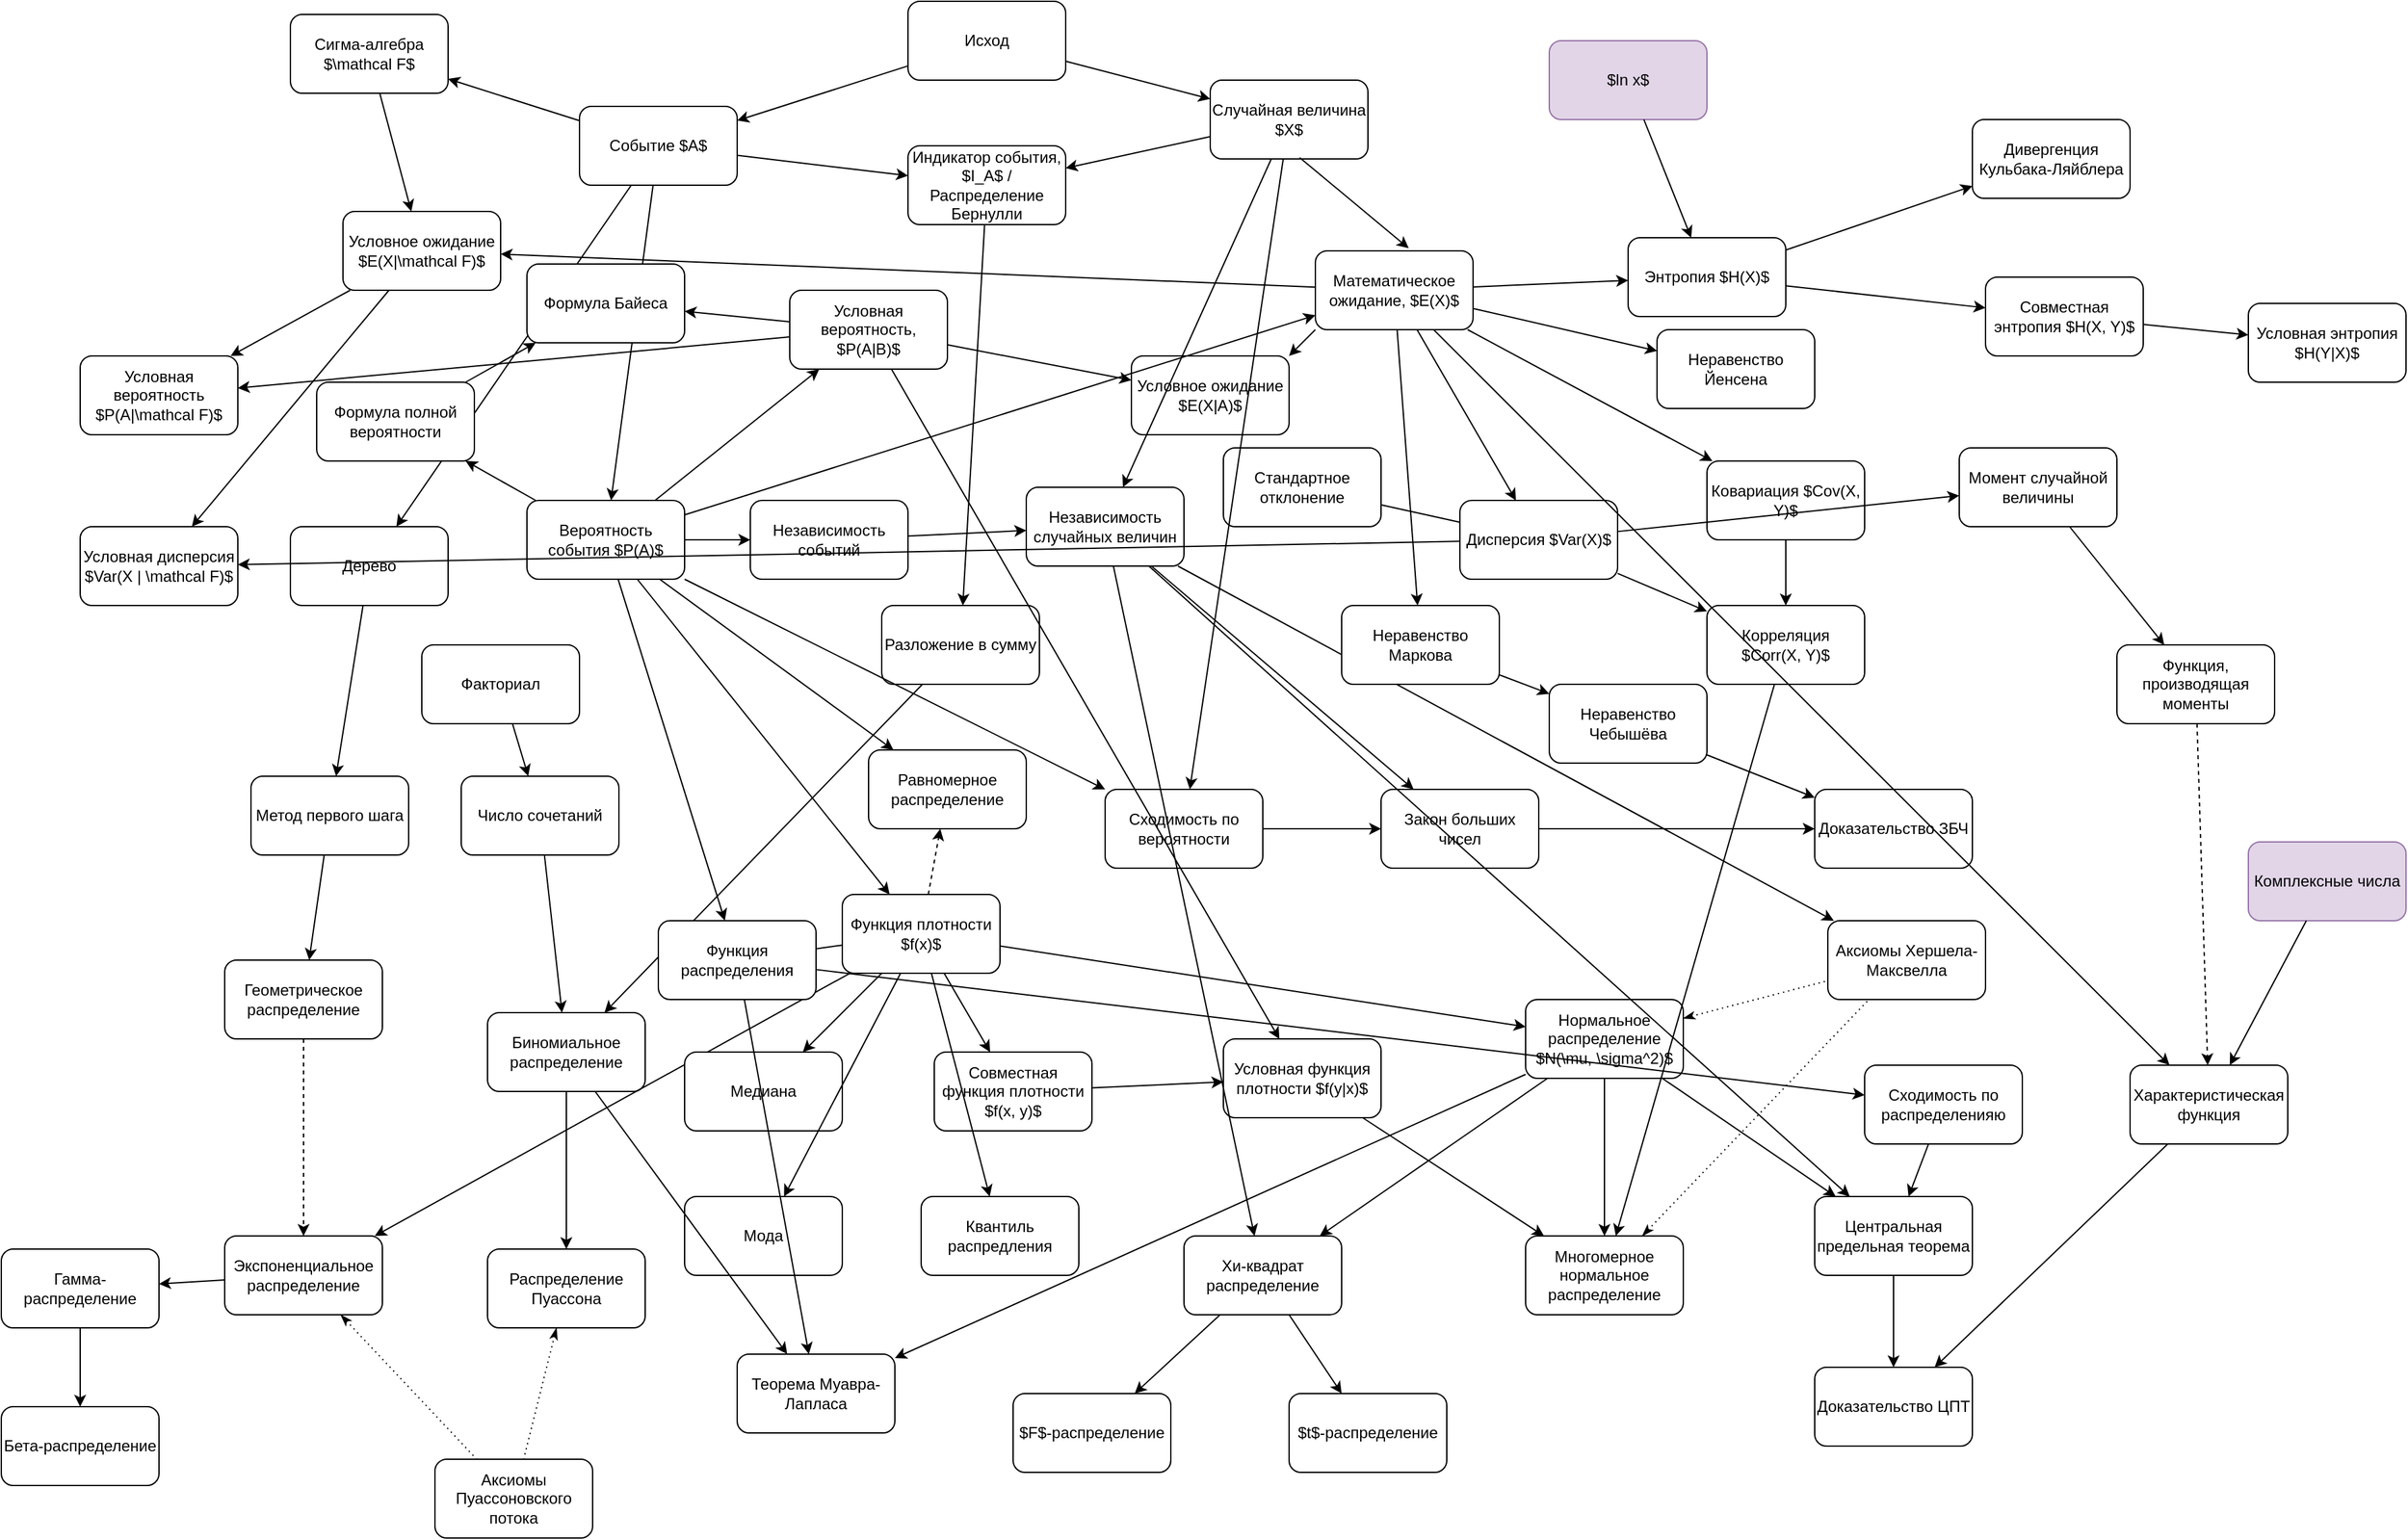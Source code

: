 <mxfile version="14.6.13" type="device"><diagram name="Page-1" id="42789a77-a242-8287-6e28-9cd8cfd52e62"><mxGraphModel dx="3438" dy="853" grid="1" gridSize="10" guides="1" tooltips="1" connect="1" arrows="1" fold="1" page="1" pageScale="1" pageWidth="2336" pageHeight="1654" background="#ffffff" math="0" shadow="0"><root><mxCell id="0"/><mxCell id="1" parent="0"/><mxCell id="bSrg5COY_HBtnpbsd96A-5" style="rounded=0;orthogonalLoop=1;jettySize=auto;html=1;" parent="1" source="bSrg5COY_HBtnpbsd96A-1" target="bSrg5COY_HBtnpbsd96A-2" edge="1"><mxGeometry relative="1" as="geometry"/></mxCell><mxCell id="bSrg5COY_HBtnpbsd96A-7" style="edgeStyle=none;rounded=0;orthogonalLoop=1;jettySize=auto;html=1;" parent="1" source="bSrg5COY_HBtnpbsd96A-1" target="bSrg5COY_HBtnpbsd96A-3" edge="1"><mxGeometry relative="1" as="geometry"/></mxCell><mxCell id="bSrg5COY_HBtnpbsd96A-1" value="Исход" style="rounded=1;whiteSpace=wrap;html=1;" parent="1" vertex="1"><mxGeometry x="500" y="440" width="120" height="60" as="geometry"/></mxCell><mxCell id="bSrg5COY_HBtnpbsd96A-2" value="Событие $A$" style="rounded=1;whiteSpace=wrap;html=1;" parent="1" vertex="1"><mxGeometry x="250" y="520" width="120" height="60" as="geometry"/></mxCell><mxCell id="bSrg5COY_HBtnpbsd96A-3" value="Случайная величина $X$" style="rounded=1;whiteSpace=wrap;html=1;" parent="1" vertex="1"><mxGeometry x="730" y="500" width="120" height="60" as="geometry"/></mxCell><mxCell id="bSrg5COY_HBtnpbsd96A-8" value="Математическое ожидание, $E(X)$" style="rounded=1;whiteSpace=wrap;html=1;" parent="1" vertex="1"><mxGeometry x="810" y="630" width="120" height="60" as="geometry"/></mxCell><mxCell id="bSrg5COY_HBtnpbsd96A-47" style="edgeStyle=none;rounded=0;orthogonalLoop=1;jettySize=auto;html=1;" parent="1" source="bSrg5COY_HBtnpbsd96A-9" target="bSrg5COY_HBtnpbsd96A-43" edge="1"><mxGeometry relative="1" as="geometry"/></mxCell><mxCell id="bSrg5COY_HBtnpbsd96A-9" value="Вероятность события $P(A)$" style="rounded=1;whiteSpace=wrap;html=1;" parent="1" vertex="1"><mxGeometry x="210" y="820" width="120" height="60" as="geometry"/></mxCell><mxCell id="bSrg5COY_HBtnpbsd96A-10" value="Дерево" style="rounded=1;whiteSpace=wrap;html=1;" parent="1" vertex="1"><mxGeometry x="30" y="840" width="120" height="60" as="geometry"/></mxCell><mxCell id="bSrg5COY_HBtnpbsd96A-11" value="Условная вероятность, $P(A|B)$" style="rounded=1;whiteSpace=wrap;html=1;" parent="1" vertex="1"><mxGeometry x="410" y="660" width="120" height="60" as="geometry"/></mxCell><mxCell id="bSrg5COY_HBtnpbsd96A-12" value="Метод первого шага" style="rounded=1;whiteSpace=wrap;html=1;" parent="1" vertex="1"><mxGeometry y="1030" width="120" height="60" as="geometry"/></mxCell><mxCell id="bSrg5COY_HBtnpbsd96A-13" value="" style="endArrow=classic;html=1;" parent="1" source="bSrg5COY_HBtnpbsd96A-10" target="bSrg5COY_HBtnpbsd96A-12" edge="1"><mxGeometry width="50" height="50" relative="1" as="geometry"><mxPoint x="510" y="800" as="sourcePoint"/><mxPoint x="560" y="750" as="targetPoint"/></mxGeometry></mxCell><mxCell id="bSrg5COY_HBtnpbsd96A-14" value="" style="endArrow=classic;html=1;" parent="1" source="bSrg5COY_HBtnpbsd96A-2" target="bSrg5COY_HBtnpbsd96A-9" edge="1"><mxGeometry width="50" height="50" relative="1" as="geometry"><mxPoint x="490" y="800" as="sourcePoint"/><mxPoint x="540" y="750" as="targetPoint"/></mxGeometry></mxCell><mxCell id="bSrg5COY_HBtnpbsd96A-16" value="" style="endArrow=classic;html=1;" parent="1" source="bSrg5COY_HBtnpbsd96A-9" target="bSrg5COY_HBtnpbsd96A-11" edge="1"><mxGeometry width="50" height="50" relative="1" as="geometry"><mxPoint x="420" y="780" as="sourcePoint"/><mxPoint x="470" y="730" as="targetPoint"/></mxGeometry></mxCell><mxCell id="bSrg5COY_HBtnpbsd96A-17" value="" style="endArrow=classic;html=1;exitX=0.567;exitY=0.983;exitDx=0;exitDy=0;exitPerimeter=0;entryX=0.592;entryY=-0.033;entryDx=0;entryDy=0;entryPerimeter=0;" parent="1" source="bSrg5COY_HBtnpbsd96A-3" target="bSrg5COY_HBtnpbsd96A-8" edge="1"><mxGeometry width="50" height="50" relative="1" as="geometry"><mxPoint x="400" y="780" as="sourcePoint"/><mxPoint x="450" y="730" as="targetPoint"/></mxGeometry></mxCell><mxCell id="bSrg5COY_HBtnpbsd96A-18" value="Индикатор события, $I_A$ / Распределение Бернулли" style="rounded=1;whiteSpace=wrap;html=1;" parent="1" vertex="1"><mxGeometry x="500" y="550" width="120" height="60" as="geometry"/></mxCell><mxCell id="bSrg5COY_HBtnpbsd96A-19" value="" style="endArrow=classic;html=1;" parent="1" source="bSrg5COY_HBtnpbsd96A-2" target="bSrg5COY_HBtnpbsd96A-18" edge="1"><mxGeometry width="50" height="50" relative="1" as="geometry"><mxPoint x="400" y="760" as="sourcePoint"/><mxPoint x="450" y="710" as="targetPoint"/></mxGeometry></mxCell><mxCell id="bSrg5COY_HBtnpbsd96A-20" value="" style="endArrow=classic;html=1;" parent="1" source="bSrg5COY_HBtnpbsd96A-3" target="bSrg5COY_HBtnpbsd96A-18" edge="1"><mxGeometry width="50" height="50" relative="1" as="geometry"><mxPoint x="400" y="760" as="sourcePoint"/><mxPoint x="650" y="600" as="targetPoint"/></mxGeometry></mxCell><mxCell id="bSrg5COY_HBtnpbsd96A-21" value="Разложение в сумму" style="rounded=1;whiteSpace=wrap;html=1;" parent="1" vertex="1"><mxGeometry x="480" y="900" width="120" height="60" as="geometry"/></mxCell><mxCell id="bSrg5COY_HBtnpbsd96A-22" value="" style="endArrow=classic;html=1;" parent="1" source="bSrg5COY_HBtnpbsd96A-18" target="bSrg5COY_HBtnpbsd96A-21" edge="1"><mxGeometry width="50" height="50" relative="1" as="geometry"><mxPoint x="410" y="750" as="sourcePoint"/><mxPoint x="460" y="700" as="targetPoint"/></mxGeometry></mxCell><mxCell id="bSrg5COY_HBtnpbsd96A-23" value="Условное ожидание $E(X|A)$" style="rounded=1;whiteSpace=wrap;html=1;" parent="1" vertex="1"><mxGeometry x="670" y="710" width="120" height="60" as="geometry"/></mxCell><mxCell id="bSrg5COY_HBtnpbsd96A-24" value="" style="endArrow=classic;html=1;" parent="1" source="bSrg5COY_HBtnpbsd96A-11" target="bSrg5COY_HBtnpbsd96A-23" edge="1"><mxGeometry width="50" height="50" relative="1" as="geometry"><mxPoint x="440" y="720" as="sourcePoint"/><mxPoint x="490" y="670" as="targetPoint"/></mxGeometry></mxCell><mxCell id="bSrg5COY_HBtnpbsd96A-25" value="" style="endArrow=classic;html=1;exitX=0;exitY=1;exitDx=0;exitDy=0;entryX=1;entryY=0;entryDx=0;entryDy=0;" parent="1" source="bSrg5COY_HBtnpbsd96A-8" target="bSrg5COY_HBtnpbsd96A-23" edge="1"><mxGeometry width="50" height="50" relative="1" as="geometry"><mxPoint x="440" y="720" as="sourcePoint"/><mxPoint x="710" y="780" as="targetPoint"/></mxGeometry></mxCell><mxCell id="bSrg5COY_HBtnpbsd96A-26" value="Сигма-алгебра $\mathcal F$" style="rounded=1;whiteSpace=wrap;html=1;" parent="1" vertex="1"><mxGeometry x="30" y="450" width="120" height="60" as="geometry"/></mxCell><mxCell id="bSrg5COY_HBtnpbsd96A-27" value="" style="endArrow=classic;html=1;" parent="1" source="bSrg5COY_HBtnpbsd96A-2" target="bSrg5COY_HBtnpbsd96A-26" edge="1"><mxGeometry width="50" height="50" relative="1" as="geometry"><mxPoint x="420" y="710" as="sourcePoint"/><mxPoint x="470" y="660" as="targetPoint"/></mxGeometry></mxCell><mxCell id="bSrg5COY_HBtnpbsd96A-28" value="Дисперсия $Var(X)$" style="rounded=1;whiteSpace=wrap;html=1;" parent="1" vertex="1"><mxGeometry x="920" y="820" width="120" height="60" as="geometry"/></mxCell><mxCell id="bSrg5COY_HBtnpbsd96A-51" style="edgeStyle=none;rounded=0;orthogonalLoop=1;jettySize=auto;html=1;" parent="1" source="bSrg5COY_HBtnpbsd96A-29" target="bSrg5COY_HBtnpbsd96A-52" edge="1"><mxGeometry relative="1" as="geometry"><mxPoint x="1260" y="750" as="targetPoint"/></mxGeometry></mxCell><mxCell id="bSrg5COY_HBtnpbsd96A-55" style="edgeStyle=none;rounded=0;orthogonalLoop=1;jettySize=auto;html=1;" parent="1" source="bSrg5COY_HBtnpbsd96A-29" target="bSrg5COY_HBtnpbsd96A-56" edge="1"><mxGeometry relative="1" as="geometry"><mxPoint x="1380" y="690" as="targetPoint"/></mxGeometry></mxCell><mxCell id="bSrg5COY_HBtnpbsd96A-29" value="Энтропия $H(X)$" style="rounded=1;whiteSpace=wrap;html=1;" parent="1" vertex="1"><mxGeometry x="1048" y="620" width="120" height="60" as="geometry"/></mxCell><mxCell id="bSrg5COY_HBtnpbsd96A-30" value="" style="endArrow=classic;html=1;" parent="1" source="bSrg5COY_HBtnpbsd96A-8" target="bSrg5COY_HBtnpbsd96A-29" edge="1"><mxGeometry width="50" height="50" relative="1" as="geometry"><mxPoint x="1020" y="780" as="sourcePoint"/><mxPoint x="1130" y="650" as="targetPoint"/></mxGeometry></mxCell><mxCell id="bSrg5COY_HBtnpbsd96A-32" value="Ковариация $Cov(X, Y)$" style="rounded=1;whiteSpace=wrap;html=1;" parent="1" vertex="1"><mxGeometry x="1108" y="790" width="120" height="60" as="geometry"/></mxCell><mxCell id="bSrg5COY_HBtnpbsd96A-33" value="" style="endArrow=classic;html=1;" parent="1" source="bSrg5COY_HBtnpbsd96A-8" target="bSrg5COY_HBtnpbsd96A-32" edge="1"><mxGeometry width="50" height="50" relative="1" as="geometry"><mxPoint x="880" y="760" as="sourcePoint"/><mxPoint x="930" y="710" as="targetPoint"/></mxGeometry></mxCell><mxCell id="bSrg5COY_HBtnpbsd96A-34" value="Корреляция &lt;br&gt;$Corr(X, Y)$" style="rounded=1;whiteSpace=wrap;html=1;" parent="1" vertex="1"><mxGeometry x="1108" y="900" width="120" height="60" as="geometry"/></mxCell><mxCell id="bSrg5COY_HBtnpbsd96A-35" value="" style="endArrow=classic;html=1;" parent="1" source="bSrg5COY_HBtnpbsd96A-28" target="bSrg5COY_HBtnpbsd96A-34" edge="1"><mxGeometry width="50" height="50" relative="1" as="geometry"><mxPoint x="880" y="750" as="sourcePoint"/><mxPoint x="930" y="700" as="targetPoint"/></mxGeometry></mxCell><mxCell id="bSrg5COY_HBtnpbsd96A-36" value="" style="endArrow=classic;html=1;" parent="1" source="bSrg5COY_HBtnpbsd96A-32" target="bSrg5COY_HBtnpbsd96A-34" edge="1"><mxGeometry width="50" height="50" relative="1" as="geometry"><mxPoint x="880" y="760" as="sourcePoint"/><mxPoint x="930" y="710" as="targetPoint"/></mxGeometry></mxCell><mxCell id="bSrg5COY_HBtnpbsd96A-37" value="Стандартное отклонение" style="rounded=1;whiteSpace=wrap;html=1;" parent="1" vertex="1"><mxGeometry x="740" y="780" width="120" height="60" as="geometry"/></mxCell><mxCell id="bSrg5COY_HBtnpbsd96A-39" value="" style="endArrow=none;html=1;" parent="1" source="bSrg5COY_HBtnpbsd96A-37" target="bSrg5COY_HBtnpbsd96A-28" edge="1"><mxGeometry width="50" height="50" relative="1" as="geometry"><mxPoint x="1070" y="670" as="sourcePoint"/><mxPoint x="1120" y="620" as="targetPoint"/></mxGeometry></mxCell><mxCell id="bSrg5COY_HBtnpbsd96A-40" value="Независимость событий" style="rounded=1;whiteSpace=wrap;html=1;" parent="1" vertex="1"><mxGeometry x="380" y="820" width="120" height="60" as="geometry"/></mxCell><mxCell id="bSrg5COY_HBtnpbsd96A-41" value="" style="endArrow=classic;html=1;" parent="1" source="bSrg5COY_HBtnpbsd96A-9" target="bSrg5COY_HBtnpbsd96A-40" edge="1"><mxGeometry width="50" height="50" relative="1" as="geometry"><mxPoint x="490" y="860" as="sourcePoint"/><mxPoint x="540" y="810" as="targetPoint"/></mxGeometry></mxCell><mxCell id="bSrg5COY_HBtnpbsd96A-42" value="" style="endArrow=classic;html=1;" parent="1" source="bSrg5COY_HBtnpbsd96A-2" target="bSrg5COY_HBtnpbsd96A-10" edge="1"><mxGeometry width="50" height="50" relative="1" as="geometry"><mxPoint x="480" y="850" as="sourcePoint"/><mxPoint x="530" y="800" as="targetPoint"/></mxGeometry></mxCell><mxCell id="bSrg5COY_HBtnpbsd96A-43" value="Функция плотности $f(x)$" style="rounded=1;whiteSpace=wrap;html=1;" parent="1" vertex="1"><mxGeometry x="450" y="1120" width="120" height="60" as="geometry"/></mxCell><mxCell id="bSrg5COY_HBtnpbsd96A-49" style="edgeStyle=none;rounded=0;orthogonalLoop=1;jettySize=auto;html=1;" parent="1" source="bSrg5COY_HBtnpbsd96A-44" target="bSrg5COY_HBtnpbsd96A-45" edge="1"><mxGeometry relative="1" as="geometry"><mxPoint x="790" y="1260" as="targetPoint"/></mxGeometry></mxCell><mxCell id="bSrg5COY_HBtnpbsd96A-44" value="Совместная функция плотности $f(x, y)$" style="rounded=1;whiteSpace=wrap;html=1;" parent="1" vertex="1"><mxGeometry x="520" y="1240" width="120" height="60" as="geometry"/></mxCell><mxCell id="bSrg5COY_HBtnpbsd96A-45" value="Условная функция плотности $f(y|x)$" style="rounded=1;whiteSpace=wrap;html=1;" parent="1" vertex="1"><mxGeometry x="740" y="1230" width="120" height="60" as="geometry"/></mxCell><mxCell id="bSrg5COY_HBtnpbsd96A-46" value="" style="endArrow=classic;html=1;" parent="1" source="bSrg5COY_HBtnpbsd96A-43" target="bSrg5COY_HBtnpbsd96A-44" edge="1"><mxGeometry width="50" height="50" relative="1" as="geometry"><mxPoint x="610" y="1030" as="sourcePoint"/><mxPoint x="660" y="980" as="targetPoint"/></mxGeometry></mxCell><mxCell id="bSrg5COY_HBtnpbsd96A-53" style="edgeStyle=none;rounded=0;orthogonalLoop=1;jettySize=auto;html=1;" parent="1" source="bSrg5COY_HBtnpbsd96A-52" target="bSrg5COY_HBtnpbsd96A-54" edge="1"><mxGeometry relative="1" as="geometry"><mxPoint x="1320" y="850" as="targetPoint"/></mxGeometry></mxCell><mxCell id="bSrg5COY_HBtnpbsd96A-52" value="Совместная энтропия $H(X, Y)$" style="rounded=1;whiteSpace=wrap;html=1;" parent="1" vertex="1"><mxGeometry x="1320" y="650" width="120" height="60" as="geometry"/></mxCell><mxCell id="bSrg5COY_HBtnpbsd96A-54" value="Условная энтропия $H(Y|X)$" style="rounded=1;whiteSpace=wrap;html=1;" parent="1" vertex="1"><mxGeometry x="1520" y="670" width="120" height="60" as="geometry"/></mxCell><mxCell id="bSrg5COY_HBtnpbsd96A-56" value="Дивергенция Кульбака-Ляйблера" style="rounded=1;whiteSpace=wrap;html=1;" parent="1" vertex="1"><mxGeometry x="1310" y="530" width="120" height="60" as="geometry"/></mxCell><mxCell id="bSrg5COY_HBtnpbsd96A-66" style="edgeStyle=none;rounded=0;orthogonalLoop=1;jettySize=auto;html=1;startArrow=none;startFill=0;strokeWidth=1;" parent="1" source="bSrg5COY_HBtnpbsd96A-57" target="bSrg5COY_HBtnpbsd96A-67" edge="1"><mxGeometry relative="1" as="geometry"><mxPoint x="770" y="1420" as="targetPoint"/></mxGeometry></mxCell><mxCell id="bSrg5COY_HBtnpbsd96A-57" value="Нормальное распределение $N(\mu, \sigma^2)$" style="rounded=1;whiteSpace=wrap;html=1;" parent="1" vertex="1"><mxGeometry x="970" y="1200" width="120" height="60" as="geometry"/></mxCell><mxCell id="bSrg5COY_HBtnpbsd96A-58" value="Аксиомы Хершела-Максвелла" style="rounded=1;whiteSpace=wrap;html=1;" parent="1" vertex="1"><mxGeometry x="1200" y="1140" width="120" height="60" as="geometry"/></mxCell><mxCell id="bSrg5COY_HBtnpbsd96A-59" value="Многомерное нормальное распределение" style="rounded=1;whiteSpace=wrap;html=1;" parent="1" vertex="1"><mxGeometry x="970" y="1380" width="120" height="60" as="geometry"/></mxCell><mxCell id="bSrg5COY_HBtnpbsd96A-60" value="" style="endArrow=classic;html=1;entryX=0.5;entryY=0;entryDx=0;entryDy=0;" parent="1" source="bSrg5COY_HBtnpbsd96A-57" target="bSrg5COY_HBtnpbsd96A-59" edge="1"><mxGeometry width="50" height="50" relative="1" as="geometry"><mxPoint x="1010" y="1200" as="sourcePoint"/><mxPoint x="1060" y="1150" as="targetPoint"/></mxGeometry></mxCell><mxCell id="bSrg5COY_HBtnpbsd96A-61" value="" style="endArrow=classic;html=1;" parent="1" source="bSrg5COY_HBtnpbsd96A-8" target="bSrg5COY_HBtnpbsd96A-28" edge="1"><mxGeometry width="50" height="50" relative="1" as="geometry"><mxPoint x="970" y="890" as="sourcePoint"/><mxPoint x="1020" y="840" as="targetPoint"/></mxGeometry></mxCell><mxCell id="bSrg5COY_HBtnpbsd96A-63" value="" style="endArrow=none;dashed=1;html=1;dashPattern=1 3;strokeWidth=1;startArrow=classicThin;startFill=1;" parent="1" source="bSrg5COY_HBtnpbsd96A-57" target="bSrg5COY_HBtnpbsd96A-58" edge="1"><mxGeometry width="50" height="50" relative="1" as="geometry"><mxPoint x="940" y="1430" as="sourcePoint"/><mxPoint x="990" y="1380" as="targetPoint"/></mxGeometry></mxCell><mxCell id="bSrg5COY_HBtnpbsd96A-65" value="" style="endArrow=none;dashed=1;html=1;dashPattern=1 3;strokeWidth=1;startArrow=classicThin;startFill=1;" parent="1" source="bSrg5COY_HBtnpbsd96A-59" target="bSrg5COY_HBtnpbsd96A-58" edge="1"><mxGeometry width="50" height="50" relative="1" as="geometry"><mxPoint x="1100" y="1209.565" as="sourcePoint"/><mxPoint x="1210" y="1190.435" as="targetPoint"/></mxGeometry></mxCell><mxCell id="bSrg5COY_HBtnpbsd96A-67" value="Хи-квадрат распределение" style="rounded=1;whiteSpace=wrap;html=1;" parent="1" vertex="1"><mxGeometry x="710" y="1380" width="120" height="60" as="geometry"/></mxCell><mxCell id="bSrg5COY_HBtnpbsd96A-68" value="Закон больших чисел" style="rounded=1;whiteSpace=wrap;html=1;" parent="1" vertex="1"><mxGeometry x="860" y="1040" width="120" height="60" as="geometry"/></mxCell><mxCell id="bSrg5COY_HBtnpbsd96A-69" value="Сходимость по вероятности" style="rounded=1;whiteSpace=wrap;html=1;" parent="1" vertex="1"><mxGeometry x="650" y="1040" width="120" height="60" as="geometry"/></mxCell><mxCell id="bSrg5COY_HBtnpbsd96A-70" value="" style="endArrow=classic;html=1;strokeWidth=1;" parent="1" source="bSrg5COY_HBtnpbsd96A-69" target="bSrg5COY_HBtnpbsd96A-68" edge="1"><mxGeometry width="50" height="50" relative="1" as="geometry"><mxPoint x="700" y="1210" as="sourcePoint"/><mxPoint x="750" y="1160" as="targetPoint"/></mxGeometry></mxCell><mxCell id="bSrg5COY_HBtnpbsd96A-71" value="Центральная предельная теорема" style="rounded=1;whiteSpace=wrap;html=1;" parent="1" vertex="1"><mxGeometry x="1190" y="1350" width="120" height="60" as="geometry"/></mxCell><mxCell id="bSrg5COY_HBtnpbsd96A-72" value="" style="endArrow=classic;html=1;strokeWidth=1;" parent="1" source="bSrg5COY_HBtnpbsd96A-57" target="bSrg5COY_HBtnpbsd96A-71" edge="1"><mxGeometry width="50" height="50" relative="1" as="geometry"><mxPoint x="1000" y="1410" as="sourcePoint"/><mxPoint x="1050" y="1360" as="targetPoint"/></mxGeometry></mxCell><mxCell id="bSrg5COY_HBtnpbsd96A-73" value="" style="endArrow=classic;html=1;strokeWidth=1;" parent="1" source="bSrg5COY_HBtnpbsd96A-43" target="bSrg5COY_HBtnpbsd96A-57" edge="1"><mxGeometry width="50" height="50" relative="1" as="geometry"><mxPoint x="870" y="1340" as="sourcePoint"/><mxPoint x="920" y="1290" as="targetPoint"/></mxGeometry></mxCell><mxCell id="bSrg5COY_HBtnpbsd96A-74" value="$F$-распределение" style="rounded=1;whiteSpace=wrap;html=1;" parent="1" vertex="1"><mxGeometry x="580" y="1500" width="120" height="60" as="geometry"/></mxCell><mxCell id="bSrg5COY_HBtnpbsd96A-75" value="$t$-распределение" style="rounded=1;whiteSpace=wrap;html=1;" parent="1" vertex="1"><mxGeometry x="790" y="1500" width="120" height="60" as="geometry"/></mxCell><mxCell id="bSrg5COY_HBtnpbsd96A-76" value="" style="endArrow=classic;html=1;strokeWidth=1;" parent="1" source="bSrg5COY_HBtnpbsd96A-67" target="bSrg5COY_HBtnpbsd96A-75" edge="1"><mxGeometry width="50" height="50" relative="1" as="geometry"><mxPoint x="830" y="1560" as="sourcePoint"/><mxPoint x="880" y="1510" as="targetPoint"/></mxGeometry></mxCell><mxCell id="bSrg5COY_HBtnpbsd96A-77" value="" style="endArrow=classic;html=1;strokeWidth=1;" parent="1" source="bSrg5COY_HBtnpbsd96A-67" target="bSrg5COY_HBtnpbsd96A-74" edge="1"><mxGeometry width="50" height="50" relative="1" as="geometry"><mxPoint x="830" y="1550" as="sourcePoint"/><mxPoint x="880" y="1500" as="targetPoint"/></mxGeometry></mxCell><mxCell id="bSrg5COY_HBtnpbsd96A-78" value="" style="endArrow=classic;html=1;strokeWidth=1;" parent="1" source="bSrg5COY_HBtnpbsd96A-45" target="bSrg5COY_HBtnpbsd96A-59" edge="1"><mxGeometry width="50" height="50" relative="1" as="geometry"><mxPoint x="800" y="1530" as="sourcePoint"/><mxPoint x="850" y="1480" as="targetPoint"/></mxGeometry></mxCell><mxCell id="bSrg5COY_HBtnpbsd96A-79" value="Независимость случайных величин" style="rounded=1;whiteSpace=wrap;html=1;" parent="1" vertex="1"><mxGeometry x="590" y="810" width="120" height="60" as="geometry"/></mxCell><mxCell id="bSrg5COY_HBtnpbsd96A-80" value="" style="endArrow=classic;html=1;strokeWidth=1;" parent="1" source="bSrg5COY_HBtnpbsd96A-40" target="bSrg5COY_HBtnpbsd96A-79" edge="1"><mxGeometry width="50" height="50" relative="1" as="geometry"><mxPoint x="590" y="890" as="sourcePoint"/><mxPoint x="640" y="840" as="targetPoint"/></mxGeometry></mxCell><mxCell id="bSrg5COY_HBtnpbsd96A-81" value="" style="endArrow=classic;html=1;strokeWidth=1;" parent="1" source="bSrg5COY_HBtnpbsd96A-3" target="bSrg5COY_HBtnpbsd96A-79" edge="1"><mxGeometry width="50" height="50" relative="1" as="geometry"><mxPoint x="590" y="890" as="sourcePoint"/><mxPoint x="640" y="840" as="targetPoint"/></mxGeometry></mxCell><mxCell id="bSrg5COY_HBtnpbsd96A-82" value="" style="endArrow=classic;html=1;strokeWidth=1;" parent="1" source="bSrg5COY_HBtnpbsd96A-79" target="bSrg5COY_HBtnpbsd96A-58" edge="1"><mxGeometry width="50" height="50" relative="1" as="geometry"><mxPoint x="760" y="1170" as="sourcePoint"/><mxPoint x="810" y="1120" as="targetPoint"/></mxGeometry></mxCell><mxCell id="bSrg5COY_HBtnpbsd96A-83" value="" style="endArrow=classic;html=1;strokeWidth=1;" parent="1" source="bSrg5COY_HBtnpbsd96A-79" target="bSrg5COY_HBtnpbsd96A-68" edge="1"><mxGeometry width="50" height="50" relative="1" as="geometry"><mxPoint x="750" y="1170" as="sourcePoint"/><mxPoint x="800" y="1120" as="targetPoint"/></mxGeometry></mxCell><mxCell id="bSrg5COY_HBtnpbsd96A-84" value="" style="endArrow=classic;html=1;strokeWidth=1;" parent="1" source="bSrg5COY_HBtnpbsd96A-79" target="bSrg5COY_HBtnpbsd96A-67" edge="1"><mxGeometry width="50" height="50" relative="1" as="geometry"><mxPoint x="740" y="1170" as="sourcePoint"/><mxPoint x="770" y="1420" as="targetPoint"/></mxGeometry></mxCell><mxCell id="bSrg5COY_HBtnpbsd96A-85" value="" style="endArrow=classic;html=1;strokeWidth=1;" parent="1" source="bSrg5COY_HBtnpbsd96A-79" target="bSrg5COY_HBtnpbsd96A-71" edge="1"><mxGeometry width="50" height="50" relative="1" as="geometry"><mxPoint x="730" y="1170" as="sourcePoint"/><mxPoint x="780" y="1120" as="targetPoint"/></mxGeometry></mxCell><mxCell id="bSrg5COY_HBtnpbsd96A-86" value="" style="endArrow=classic;html=1;strokeWidth=1;" parent="1" source="bSrg5COY_HBtnpbsd96A-11" target="bSrg5COY_HBtnpbsd96A-45" edge="1"><mxGeometry width="50" height="50" relative="1" as="geometry"><mxPoint x="460" y="1050" as="sourcePoint"/><mxPoint x="510" y="1000" as="targetPoint"/></mxGeometry></mxCell><mxCell id="bSrg5COY_HBtnpbsd96A-87" value="" style="endArrow=classic;html=1;strokeWidth=1;" parent="1" source="bSrg5COY_HBtnpbsd96A-34" target="bSrg5COY_HBtnpbsd96A-59" edge="1"><mxGeometry width="50" height="50" relative="1" as="geometry"><mxPoint x="840" y="1200" as="sourcePoint"/><mxPoint x="890" y="1150" as="targetPoint"/></mxGeometry></mxCell><mxCell id="bSrg5COY_HBtnpbsd96A-88" value="Биномиальное распределение" style="rounded=1;whiteSpace=wrap;html=1;" parent="1" vertex="1"><mxGeometry x="180" y="1210" width="120" height="60" as="geometry"/></mxCell><mxCell id="bSrg5COY_HBtnpbsd96A-89" value="" style="endArrow=classic;html=1;strokeWidth=1;" parent="1" source="bSrg5COY_HBtnpbsd96A-21" target="bSrg5COY_HBtnpbsd96A-88" edge="1"><mxGeometry width="50" height="50" relative="1" as="geometry"><mxPoint x="600" y="1260" as="sourcePoint"/><mxPoint x="650" y="1210" as="targetPoint"/></mxGeometry></mxCell><mxCell id="bSrg5COY_HBtnpbsd96A-90" value="Распределение Пуассона" style="rounded=1;whiteSpace=wrap;html=1;" parent="1" vertex="1"><mxGeometry x="180" y="1390" width="120" height="60" as="geometry"/></mxCell><mxCell id="bSrg5COY_HBtnpbsd96A-91" value="" style="endArrow=classic;html=1;strokeWidth=1;" parent="1" source="bSrg5COY_HBtnpbsd96A-88" target="bSrg5COY_HBtnpbsd96A-90" edge="1"><mxGeometry width="50" height="50" relative="1" as="geometry"><mxPoint x="560" y="1240" as="sourcePoint"/><mxPoint x="610" y="1190" as="targetPoint"/></mxGeometry></mxCell><mxCell id="bSrg5COY_HBtnpbsd96A-92" value="" style="endArrow=classic;html=1;strokeWidth=1;" parent="1" source="bSrg5COY_HBtnpbsd96A-12" target="bSrg5COY_HBtnpbsd96A-93" edge="1"><mxGeometry width="50" height="50" relative="1" as="geometry"><mxPoint x="460" y="1280" as="sourcePoint"/><mxPoint x="130" y="1210" as="targetPoint"/></mxGeometry></mxCell><mxCell id="bSrg5COY_HBtnpbsd96A-93" value="Геометрическое распределение" style="rounded=1;whiteSpace=wrap;html=1;" parent="1" vertex="1"><mxGeometry x="-20" y="1170" width="120" height="60" as="geometry"/></mxCell><mxCell id="bSrg5COY_HBtnpbsd96A-94" value="Экспоненциальное распределение" style="rounded=1;whiteSpace=wrap;html=1;" parent="1" vertex="1"><mxGeometry x="-20" y="1380" width="120" height="60" as="geometry"/></mxCell><mxCell id="bSrg5COY_HBtnpbsd96A-95" value="" style="endArrow=classic;html=1;strokeWidth=1;" parent="1" source="bSrg5COY_HBtnpbsd96A-43" target="bSrg5COY_HBtnpbsd96A-94" edge="1"><mxGeometry width="50" height="50" relative="1" as="geometry"><mxPoint x="440" y="1260" as="sourcePoint"/><mxPoint x="490" y="1210" as="targetPoint"/></mxGeometry></mxCell><mxCell id="bSrg5COY_HBtnpbsd96A-96" value="Число сочетаний" style="rounded=1;whiteSpace=wrap;html=1;" parent="1" vertex="1"><mxGeometry x="160" y="1030" width="120" height="60" as="geometry"/></mxCell><mxCell id="bSrg5COY_HBtnpbsd96A-97" value="" style="endArrow=classic;html=1;strokeWidth=1;" parent="1" source="bSrg5COY_HBtnpbsd96A-96" target="bSrg5COY_HBtnpbsd96A-88" edge="1"><mxGeometry width="50" height="50" relative="1" as="geometry"><mxPoint x="250" y="1180" as="sourcePoint"/><mxPoint x="300" y="1130" as="targetPoint"/></mxGeometry></mxCell><mxCell id="bSrg5COY_HBtnpbsd96A-98" value="" style="endArrow=classic;html=1;strokeWidth=1;" parent="1" source="bSrg5COY_HBtnpbsd96A-99" target="bSrg5COY_HBtnpbsd96A-96" edge="1"><mxGeometry width="50" height="50" relative="1" as="geometry"><mxPoint x="260" y="1180" as="sourcePoint"/><mxPoint x="310" y="1130" as="targetPoint"/></mxGeometry></mxCell><mxCell id="bSrg5COY_HBtnpbsd96A-99" value="Факториал" style="rounded=1;whiteSpace=wrap;html=1;" parent="1" vertex="1"><mxGeometry x="130" y="930" width="120" height="60" as="geometry"/></mxCell><mxCell id="bSrg5COY_HBtnpbsd96A-100" value="" style="endArrow=classic;html=1;strokeWidth=1;dashed=1;" parent="1" source="bSrg5COY_HBtnpbsd96A-93" target="bSrg5COY_HBtnpbsd96A-94" edge="1"><mxGeometry relative="1" as="geometry"><mxPoint x="220" y="1150" as="sourcePoint"/><mxPoint x="320" y="1150" as="targetPoint"/></mxGeometry></mxCell><mxCell id="bSrg5COY_HBtnpbsd96A-102" value="Аксиомы Пуассоновского потока" style="rounded=1;whiteSpace=wrap;html=1;" parent="1" vertex="1"><mxGeometry x="140" y="1550" width="120" height="60" as="geometry"/></mxCell><mxCell id="bSrg5COY_HBtnpbsd96A-103" value="" style="endArrow=none;dashed=1;html=1;dashPattern=1 3;strokeWidth=1;startArrow=classicThin;startFill=1;" parent="1" source="bSrg5COY_HBtnpbsd96A-90" target="bSrg5COY_HBtnpbsd96A-102" edge="1"><mxGeometry width="50" height="50" relative="1" as="geometry"><mxPoint x="1110" y="1219.565" as="sourcePoint"/><mxPoint x="1220" y="1200.435" as="targetPoint"/></mxGeometry></mxCell><mxCell id="bSrg5COY_HBtnpbsd96A-104" value="" style="endArrow=none;dashed=1;html=1;dashPattern=1 3;strokeWidth=1;startArrow=classicThin;startFill=1;" parent="1" source="bSrg5COY_HBtnpbsd96A-94" target="bSrg5COY_HBtnpbsd96A-102" edge="1"><mxGeometry width="50" height="50" relative="1" as="geometry"><mxPoint x="307.5" y="1460" as="sourcePoint"/><mxPoint x="232.5" y="1560" as="targetPoint"/></mxGeometry></mxCell><mxCell id="bSrg5COY_HBtnpbsd96A-105" value="Условное ожидание $E(X|\mathcal F)$" style="rounded=1;whiteSpace=wrap;html=1;" parent="1" vertex="1"><mxGeometry x="70" y="600" width="120" height="60" as="geometry"/></mxCell><mxCell id="bSrg5COY_HBtnpbsd96A-106" value="" style="endArrow=classic;html=1;strokeWidth=1;" parent="1" source="bSrg5COY_HBtnpbsd96A-26" target="bSrg5COY_HBtnpbsd96A-105" edge="1"><mxGeometry width="50" height="50" relative="1" as="geometry"><mxPoint x="100" y="650" as="sourcePoint"/><mxPoint x="150" y="600" as="targetPoint"/></mxGeometry></mxCell><mxCell id="bSrg5COY_HBtnpbsd96A-107" value="" style="endArrow=classic;html=1;strokeWidth=1;" parent="1" source="bSrg5COY_HBtnpbsd96A-8" target="bSrg5COY_HBtnpbsd96A-105" edge="1"><mxGeometry width="50" height="50" relative="1" as="geometry"><mxPoint x="450" y="750" as="sourcePoint"/><mxPoint x="500" y="700" as="targetPoint"/></mxGeometry></mxCell><mxCell id="bSrg5COY_HBtnpbsd96A-108" value="" style="endArrow=classic;html=1;strokeWidth=1;" parent="1" source="bSrg5COY_HBtnpbsd96A-9" target="bSrg5COY_HBtnpbsd96A-8" edge="1"><mxGeometry width="50" height="50" relative="1" as="geometry"><mxPoint x="460" y="750" as="sourcePoint"/><mxPoint x="510" y="700" as="targetPoint"/></mxGeometry></mxCell><mxCell id="bSrg5COY_HBtnpbsd96A-109" value="Равномерное распределение" style="rounded=1;whiteSpace=wrap;html=1;" parent="1" vertex="1"><mxGeometry x="470" y="1010" width="120" height="60" as="geometry"/></mxCell><mxCell id="bSrg5COY_HBtnpbsd96A-110" value="" style="endArrow=classic;html=1;strokeWidth=1;" parent="1" source="bSrg5COY_HBtnpbsd96A-9" target="bSrg5COY_HBtnpbsd96A-109" edge="1"><mxGeometry width="50" height="50" relative="1" as="geometry"><mxPoint x="320" y="1010" as="sourcePoint"/><mxPoint x="370" y="960" as="targetPoint"/></mxGeometry></mxCell><mxCell id="bSrg5COY_HBtnpbsd96A-111" value="" style="endArrow=classic;html=1;strokeWidth=1;dashed=1;" parent="1" source="bSrg5COY_HBtnpbsd96A-43" target="bSrg5COY_HBtnpbsd96A-109" edge="1"><mxGeometry width="50" height="50" relative="1" as="geometry"><mxPoint x="300" y="1010" as="sourcePoint"/><mxPoint x="350" y="960" as="targetPoint"/></mxGeometry></mxCell><mxCell id="bSrg5COY_HBtnpbsd96A-112" value="" style="endArrow=classic;html=1;strokeWidth=1;" parent="1" source="bSrg5COY_HBtnpbsd96A-9" target="bSrg5COY_HBtnpbsd96A-69" edge="1"><mxGeometry width="50" height="50" relative="1" as="geometry"><mxPoint x="660" y="970" as="sourcePoint"/><mxPoint x="710" y="920" as="targetPoint"/></mxGeometry></mxCell><mxCell id="bSrg5COY_HBtnpbsd96A-113" value="" style="endArrow=classic;html=1;strokeWidth=1;" parent="1" source="bSrg5COY_HBtnpbsd96A-3" target="bSrg5COY_HBtnpbsd96A-69" edge="1"><mxGeometry width="50" height="50" relative="1" as="geometry"><mxPoint x="660" y="970" as="sourcePoint"/><mxPoint x="710" y="920" as="targetPoint"/></mxGeometry></mxCell><mxCell id="bSrg5COY_HBtnpbsd96A-114" value="Неравенство Маркова" style="rounded=1;whiteSpace=wrap;html=1;" parent="1" vertex="1"><mxGeometry x="830" y="900" width="120" height="60" as="geometry"/></mxCell><mxCell id="bSrg5COY_HBtnpbsd96A-115" value="Неравенство Чебышёва" style="rounded=1;whiteSpace=wrap;html=1;" parent="1" vertex="1"><mxGeometry x="988" y="960" width="120" height="60" as="geometry"/></mxCell><mxCell id="bSrg5COY_HBtnpbsd96A-116" value="" style="endArrow=classic;html=1;strokeWidth=1;" parent="1" source="bSrg5COY_HBtnpbsd96A-114" target="bSrg5COY_HBtnpbsd96A-115" edge="1"><mxGeometry width="50" height="50" relative="1" as="geometry"><mxPoint x="870" y="950" as="sourcePoint"/><mxPoint x="920" y="900" as="targetPoint"/></mxGeometry></mxCell><mxCell id="bSrg5COY_HBtnpbsd96A-117" value="Доказательство ЗБЧ" style="rounded=1;whiteSpace=wrap;html=1;" parent="1" vertex="1"><mxGeometry x="1190" y="1040" width="120" height="60" as="geometry"/></mxCell><mxCell id="bSrg5COY_HBtnpbsd96A-118" value="" style="endArrow=classic;html=1;strokeWidth=1;" parent="1" source="bSrg5COY_HBtnpbsd96A-68" target="bSrg5COY_HBtnpbsd96A-117" edge="1"><mxGeometry width="50" height="50" relative="1" as="geometry"><mxPoint x="870" y="950" as="sourcePoint"/><mxPoint x="920" y="900" as="targetPoint"/></mxGeometry></mxCell><mxCell id="bSrg5COY_HBtnpbsd96A-119" value="" style="endArrow=classic;html=1;strokeWidth=1;" parent="1" source="bSrg5COY_HBtnpbsd96A-115" target="bSrg5COY_HBtnpbsd96A-117" edge="1"><mxGeometry width="50" height="50" relative="1" as="geometry"><mxPoint x="890" y="930" as="sourcePoint"/><mxPoint x="940" y="880" as="targetPoint"/></mxGeometry></mxCell><mxCell id="bSrg5COY_HBtnpbsd96A-120" value="" style="endArrow=classic;html=1;strokeWidth=1;" parent="1" source="bSrg5COY_HBtnpbsd96A-8" target="bSrg5COY_HBtnpbsd96A-114" edge="1"><mxGeometry width="50" height="50" relative="1" as="geometry"><mxPoint x="890" y="940" as="sourcePoint"/><mxPoint x="940" y="890" as="targetPoint"/></mxGeometry></mxCell><mxCell id="bSrg5COY_HBtnpbsd96A-121" value="" style="endArrow=classic;html=1;strokeWidth=1;" parent="1" source="bSrg5COY_HBtnpbsd96A-105" target="bSrg5COY_HBtnpbsd96A-122" edge="1"><mxGeometry width="50" height="50" relative="1" as="geometry"><mxPoint x="390" y="880" as="sourcePoint"/><mxPoint x="130" y="700" as="targetPoint"/></mxGeometry></mxCell><mxCell id="bSrg5COY_HBtnpbsd96A-122" value="Условная вероятность $P(A|\mathcal F)$" style="rounded=1;whiteSpace=wrap;html=1;" parent="1" vertex="1"><mxGeometry x="-130" y="710" width="120" height="60" as="geometry"/></mxCell><mxCell id="bSrg5COY_HBtnpbsd96A-123" value="" style="endArrow=classic;html=1;strokeWidth=1;" parent="1" source="bSrg5COY_HBtnpbsd96A-11" target="bSrg5COY_HBtnpbsd96A-122" edge="1"><mxGeometry width="50" height="50" relative="1" as="geometry"><mxPoint x="380" y="860" as="sourcePoint"/><mxPoint x="430" y="810" as="targetPoint"/></mxGeometry></mxCell><mxCell id="bSrg5COY_HBtnpbsd96A-124" value="Условная дисперсия $Var(X | \mathcal F)$" style="rounded=1;whiteSpace=wrap;html=1;" parent="1" vertex="1"><mxGeometry x="-130" y="840" width="120" height="60" as="geometry"/></mxCell><mxCell id="bSrg5COY_HBtnpbsd96A-125" value="" style="endArrow=classic;html=1;strokeWidth=1;" parent="1" source="bSrg5COY_HBtnpbsd96A-105" target="bSrg5COY_HBtnpbsd96A-124" edge="1"><mxGeometry width="50" height="50" relative="1" as="geometry"><mxPoint x="350" y="960" as="sourcePoint"/><mxPoint x="400" y="910" as="targetPoint"/></mxGeometry></mxCell><mxCell id="bSrg5COY_HBtnpbsd96A-126" value="" style="endArrow=classic;html=1;strokeWidth=1;" parent="1" source="bSrg5COY_HBtnpbsd96A-28" target="bSrg5COY_HBtnpbsd96A-124" edge="1"><mxGeometry width="50" height="50" relative="1" as="geometry"><mxPoint x="330" y="970" as="sourcePoint"/><mxPoint x="380" y="920" as="targetPoint"/></mxGeometry></mxCell><mxCell id="bSrg5COY_HBtnpbsd96A-127" value="Неравенство Йенсена" style="rounded=1;whiteSpace=wrap;html=1;" parent="1" vertex="1"><mxGeometry x="1070" y="690" width="120" height="60" as="geometry"/></mxCell><mxCell id="bSrg5COY_HBtnpbsd96A-128" value="" style="endArrow=classic;html=1;strokeWidth=1;" parent="1" source="bSrg5COY_HBtnpbsd96A-8" target="bSrg5COY_HBtnpbsd96A-127" edge="1"><mxGeometry width="50" height="50" relative="1" as="geometry"><mxPoint x="1140" y="920" as="sourcePoint"/><mxPoint x="1190" y="870" as="targetPoint"/></mxGeometry></mxCell><mxCell id="bSrg5COY_HBtnpbsd96A-130" value="Сходимость по распределенияю" style="rounded=1;whiteSpace=wrap;html=1;" parent="1" vertex="1"><mxGeometry x="1228" y="1250" width="120" height="60" as="geometry"/></mxCell><mxCell id="bSrg5COY_HBtnpbsd96A-131" value="" style="endArrow=classic;html=1;strokeWidth=1;" parent="1" source="bSrg5COY_HBtnpbsd96A-130" target="bSrg5COY_HBtnpbsd96A-71" edge="1"><mxGeometry width="50" height="50" relative="1" as="geometry"><mxPoint x="1050" y="1200" as="sourcePoint"/><mxPoint x="1100" y="1150" as="targetPoint"/></mxGeometry></mxCell><mxCell id="bSrg5COY_HBtnpbsd96A-135" value="$ln x$" style="rounded=1;whiteSpace=wrap;html=1;fillColor=#e1d5e7;strokeColor=#9673a6;" parent="1" vertex="1"><mxGeometry x="988" y="470" width="120" height="60" as="geometry"/></mxCell><mxCell id="bSrg5COY_HBtnpbsd96A-136" value="" style="endArrow=classic;html=1;strokeWidth=1;" parent="1" source="bSrg5COY_HBtnpbsd96A-135" target="bSrg5COY_HBtnpbsd96A-29" edge="1"><mxGeometry width="50" height="50" relative="1" as="geometry"><mxPoint x="1130" y="720" as="sourcePoint"/><mxPoint x="1180" y="670" as="targetPoint"/></mxGeometry></mxCell><mxCell id="bSrg5COY_HBtnpbsd96A-137" value="Функция распределения" style="rounded=1;whiteSpace=wrap;html=1;" parent="1" vertex="1"><mxGeometry x="310" y="1140" width="120" height="60" as="geometry"/></mxCell><mxCell id="bSrg5COY_HBtnpbsd96A-138" value="" style="endArrow=none;html=1;strokeWidth=1;" parent="1" source="bSrg5COY_HBtnpbsd96A-137" target="bSrg5COY_HBtnpbsd96A-43" edge="1"><mxGeometry width="50" height="50" relative="1" as="geometry"><mxPoint x="710" y="920" as="sourcePoint"/><mxPoint x="760" y="870" as="targetPoint"/></mxGeometry></mxCell><mxCell id="bSrg5COY_HBtnpbsd96A-139" value="" style="endArrow=classic;html=1;strokeWidth=1;" parent="1" source="bSrg5COY_HBtnpbsd96A-9" target="bSrg5COY_HBtnpbsd96A-137" edge="1"><mxGeometry width="50" height="50" relative="1" as="geometry"><mxPoint x="670" y="1160" as="sourcePoint"/><mxPoint x="720" y="1110" as="targetPoint"/></mxGeometry></mxCell><mxCell id="IlxpV-1APtzXl0NSNArf-1" value="Квантиль распредления" style="rounded=1;whiteSpace=wrap;html=1;" parent="1" vertex="1"><mxGeometry x="510" y="1350" width="120" height="60" as="geometry"/></mxCell><mxCell id="IlxpV-1APtzXl0NSNArf-2" value="Медиана" style="rounded=1;whiteSpace=wrap;html=1;" parent="1" vertex="1"><mxGeometry x="330" y="1240" width="120" height="60" as="geometry"/></mxCell><mxCell id="IlxpV-1APtzXl0NSNArf-3" value="Мода" style="rounded=1;whiteSpace=wrap;html=1;" parent="1" vertex="1"><mxGeometry x="330" y="1350" width="120" height="60" as="geometry"/></mxCell><mxCell id="IlxpV-1APtzXl0NSNArf-5" value="" style="endArrow=classic;html=1;" parent="1" source="bSrg5COY_HBtnpbsd96A-43" target="IlxpV-1APtzXl0NSNArf-2" edge="1"><mxGeometry width="50" height="50" relative="1" as="geometry"><mxPoint x="490" y="1210" as="sourcePoint"/><mxPoint x="540" y="1160" as="targetPoint"/></mxGeometry></mxCell><mxCell id="IlxpV-1APtzXl0NSNArf-6" value="" style="endArrow=classic;html=1;" parent="1" source="bSrg5COY_HBtnpbsd96A-43" target="IlxpV-1APtzXl0NSNArf-3" edge="1"><mxGeometry width="50" height="50" relative="1" as="geometry"><mxPoint x="490" y="1210" as="sourcePoint"/><mxPoint x="540" y="1160" as="targetPoint"/></mxGeometry></mxCell><mxCell id="IlxpV-1APtzXl0NSNArf-7" value="" style="endArrow=classic;html=1;" parent="1" source="bSrg5COY_HBtnpbsd96A-43" target="IlxpV-1APtzXl0NSNArf-1" edge="1"><mxGeometry width="50" height="50" relative="1" as="geometry"><mxPoint x="470" y="1210" as="sourcePoint"/><mxPoint x="520" y="1160" as="targetPoint"/></mxGeometry></mxCell><mxCell id="IlxpV-1APtzXl0NSNArf-8" value="" style="endArrow=classic;html=1;" parent="1" source="bSrg5COY_HBtnpbsd96A-137" target="bSrg5COY_HBtnpbsd96A-130" edge="1"><mxGeometry width="50" height="50" relative="1" as="geometry"><mxPoint x="820" y="1070" as="sourcePoint"/><mxPoint x="870" y="1020" as="targetPoint"/></mxGeometry></mxCell><mxCell id="IlxpV-1APtzXl0NSNArf-9" value="Теорема Муавра-Лапласа" style="rounded=1;whiteSpace=wrap;html=1;" parent="1" vertex="1"><mxGeometry x="370" y="1470" width="120" height="60" as="geometry"/></mxCell><mxCell id="IlxpV-1APtzXl0NSNArf-10" value="" style="endArrow=classic;html=1;" parent="1" source="bSrg5COY_HBtnpbsd96A-88" target="IlxpV-1APtzXl0NSNArf-9" edge="1"><mxGeometry width="50" height="50" relative="1" as="geometry"><mxPoint x="510" y="1400" as="sourcePoint"/><mxPoint x="560" y="1350" as="targetPoint"/></mxGeometry></mxCell><mxCell id="IlxpV-1APtzXl0NSNArf-11" value="" style="endArrow=classic;html=1;" parent="1" source="bSrg5COY_HBtnpbsd96A-137" target="IlxpV-1APtzXl0NSNArf-9" edge="1"><mxGeometry width="50" height="50" relative="1" as="geometry"><mxPoint x="450" y="1400" as="sourcePoint"/><mxPoint x="500" y="1350" as="targetPoint"/></mxGeometry></mxCell><mxCell id="IlxpV-1APtzXl0NSNArf-12" value="" style="endArrow=classic;html=1;" parent="1" source="bSrg5COY_HBtnpbsd96A-57" target="IlxpV-1APtzXl0NSNArf-9" edge="1"><mxGeometry width="50" height="50" relative="1" as="geometry"><mxPoint x="600" y="1400" as="sourcePoint"/><mxPoint x="650" y="1350" as="targetPoint"/></mxGeometry></mxCell><mxCell id="IlxpV-1APtzXl0NSNArf-13" value="" style="endArrow=classic;html=1;" parent="1" source="bSrg5COY_HBtnpbsd96A-94" target="IlxpV-1APtzXl0NSNArf-14" edge="1"><mxGeometry width="50" height="50" relative="1" as="geometry"><mxPoint x="30" y="1470" as="sourcePoint"/><mxPoint x="-130" y="1420" as="targetPoint"/></mxGeometry></mxCell><mxCell id="IlxpV-1APtzXl0NSNArf-14" value="Гамма-распределение" style="rounded=1;whiteSpace=wrap;html=1;" parent="1" vertex="1"><mxGeometry x="-190" y="1390" width="120" height="60" as="geometry"/></mxCell><mxCell id="IlxpV-1APtzXl0NSNArf-15" value="" style="endArrow=classic;html=1;" parent="1" source="IlxpV-1APtzXl0NSNArf-14" target="IlxpV-1APtzXl0NSNArf-16" edge="1"><mxGeometry width="50" height="50" relative="1" as="geometry"><mxPoint x="10" y="1460" as="sourcePoint"/><mxPoint x="-130" y="1540" as="targetPoint"/></mxGeometry></mxCell><mxCell id="IlxpV-1APtzXl0NSNArf-16" value="Бета-распределение" style="rounded=1;whiteSpace=wrap;html=1;" parent="1" vertex="1"><mxGeometry x="-190" y="1510" width="120" height="60" as="geometry"/></mxCell><mxCell id="z0MpHD4ZddFRIgM_9xvW-1" value="Формула полной вероятности" style="rounded=1;whiteSpace=wrap;html=1;" parent="1" vertex="1"><mxGeometry x="50" y="730" width="120" height="60" as="geometry"/></mxCell><mxCell id="z0MpHD4ZddFRIgM_9xvW-2" value="Формула Байеса" style="rounded=1;whiteSpace=wrap;html=1;" parent="1" vertex="1"><mxGeometry x="210" y="640" width="120" height="60" as="geometry"/></mxCell><mxCell id="z0MpHD4ZddFRIgM_9xvW-3" value="" style="endArrow=classic;html=1;" parent="1" source="bSrg5COY_HBtnpbsd96A-9" target="z0MpHD4ZddFRIgM_9xvW-1" edge="1"><mxGeometry width="50" height="50" relative="1" as="geometry"><mxPoint x="210" y="960" as="sourcePoint"/><mxPoint x="260" y="910" as="targetPoint"/></mxGeometry></mxCell><mxCell id="z0MpHD4ZddFRIgM_9xvW-4" value="" style="endArrow=classic;html=1;" parent="1" source="bSrg5COY_HBtnpbsd96A-11" target="z0MpHD4ZddFRIgM_9xvW-2" edge="1"><mxGeometry width="50" height="50" relative="1" as="geometry"><mxPoint x="210" y="950" as="sourcePoint"/><mxPoint x="260" y="900" as="targetPoint"/></mxGeometry></mxCell><mxCell id="z0MpHD4ZddFRIgM_9xvW-5" value="" style="endArrow=classic;html=1;" parent="1" source="z0MpHD4ZddFRIgM_9xvW-1" target="z0MpHD4ZddFRIgM_9xvW-2" edge="1"><mxGeometry width="50" height="50" relative="1" as="geometry"><mxPoint x="200" y="950" as="sourcePoint"/><mxPoint x="250" y="900" as="targetPoint"/></mxGeometry></mxCell><mxCell id="Cq9v4wfH0ct5fHv3f8if-1" value="Доказательство ЦПТ" style="rounded=1;whiteSpace=wrap;html=1;" vertex="1" parent="1"><mxGeometry x="1190" y="1480" width="120" height="60" as="geometry"/></mxCell><mxCell id="Cq9v4wfH0ct5fHv3f8if-3" value="" style="endArrow=classic;html=1;" edge="1" parent="1" source="bSrg5COY_HBtnpbsd96A-71" target="Cq9v4wfH0ct5fHv3f8if-1"><mxGeometry width="50" height="50" relative="1" as="geometry"><mxPoint x="1200" y="1480" as="sourcePoint"/><mxPoint x="1250" y="1430" as="targetPoint"/></mxGeometry></mxCell><mxCell id="Cq9v4wfH0ct5fHv3f8if-4" value="Характеристическая функция" style="rounded=1;whiteSpace=wrap;html=1;" vertex="1" parent="1"><mxGeometry x="1430" y="1250" width="120" height="60" as="geometry"/></mxCell><mxCell id="Cq9v4wfH0ct5fHv3f8if-5" value="Комплексные числа" style="rounded=1;whiteSpace=wrap;html=1;fillColor=#e1d5e7;strokeColor=#9673a6;" vertex="1" parent="1"><mxGeometry x="1520" y="1080" width="120" height="60" as="geometry"/></mxCell><mxCell id="Cq9v4wfH0ct5fHv3f8if-6" value="" style="endArrow=classic;html=1;" edge="1" parent="1" source="Cq9v4wfH0ct5fHv3f8if-5" target="Cq9v4wfH0ct5fHv3f8if-4"><mxGeometry width="50" height="50" relative="1" as="geometry"><mxPoint x="1200" y="1470" as="sourcePoint"/><mxPoint x="1250" y="1420" as="targetPoint"/></mxGeometry></mxCell><mxCell id="Cq9v4wfH0ct5fHv3f8if-8" value="" style="endArrow=classic;html=1;" edge="1" parent="1" source="Cq9v4wfH0ct5fHv3f8if-4" target="Cq9v4wfH0ct5fHv3f8if-1"><mxGeometry width="50" height="50" relative="1" as="geometry"><mxPoint x="1200" y="1470" as="sourcePoint"/><mxPoint x="1250" y="1420" as="targetPoint"/></mxGeometry></mxCell><mxCell id="Cq9v4wfH0ct5fHv3f8if-10" value="" style="endArrow=classic;html=1;" edge="1" parent="1" source="bSrg5COY_HBtnpbsd96A-8" target="Cq9v4wfH0ct5fHv3f8if-4"><mxGeometry width="50" height="50" relative="1" as="geometry"><mxPoint x="1300" y="1040" as="sourcePoint"/><mxPoint x="1350" y="990" as="targetPoint"/></mxGeometry></mxCell><mxCell id="Cq9v4wfH0ct5fHv3f8if-11" value="Функция, производящая моменты" style="rounded=1;whiteSpace=wrap;html=1;" vertex="1" parent="1"><mxGeometry x="1420" y="930" width="120" height="60" as="geometry"/></mxCell><mxCell id="Cq9v4wfH0ct5fHv3f8if-12" value="Момент случайной величины" style="rounded=1;whiteSpace=wrap;html=1;" vertex="1" parent="1"><mxGeometry x="1300" y="780" width="120" height="60" as="geometry"/></mxCell><mxCell id="Cq9v4wfH0ct5fHv3f8if-13" value="" style="endArrow=classic;html=1;" edge="1" parent="1" source="bSrg5COY_HBtnpbsd96A-28" target="Cq9v4wfH0ct5fHv3f8if-12"><mxGeometry width="50" height="50" relative="1" as="geometry"><mxPoint x="1170" y="910" as="sourcePoint"/><mxPoint x="1220" y="860" as="targetPoint"/></mxGeometry></mxCell><mxCell id="Cq9v4wfH0ct5fHv3f8if-14" value="" style="endArrow=classic;html=1;" edge="1" parent="1" source="Cq9v4wfH0ct5fHv3f8if-12" target="Cq9v4wfH0ct5fHv3f8if-11"><mxGeometry width="50" height="50" relative="1" as="geometry"><mxPoint x="1170" y="900" as="sourcePoint"/><mxPoint x="1220" y="850" as="targetPoint"/></mxGeometry></mxCell><mxCell id="Cq9v4wfH0ct5fHv3f8if-15" value="" style="endArrow=classic;html=1;dashed=1;" edge="1" parent="1" source="Cq9v4wfH0ct5fHv3f8if-11" target="Cq9v4wfH0ct5fHv3f8if-4"><mxGeometry width="50" height="50" relative="1" as="geometry"><mxPoint x="1200" y="1100" as="sourcePoint"/><mxPoint x="1250" y="1050" as="targetPoint"/></mxGeometry></mxCell></root></mxGraphModel></diagram></mxfile>